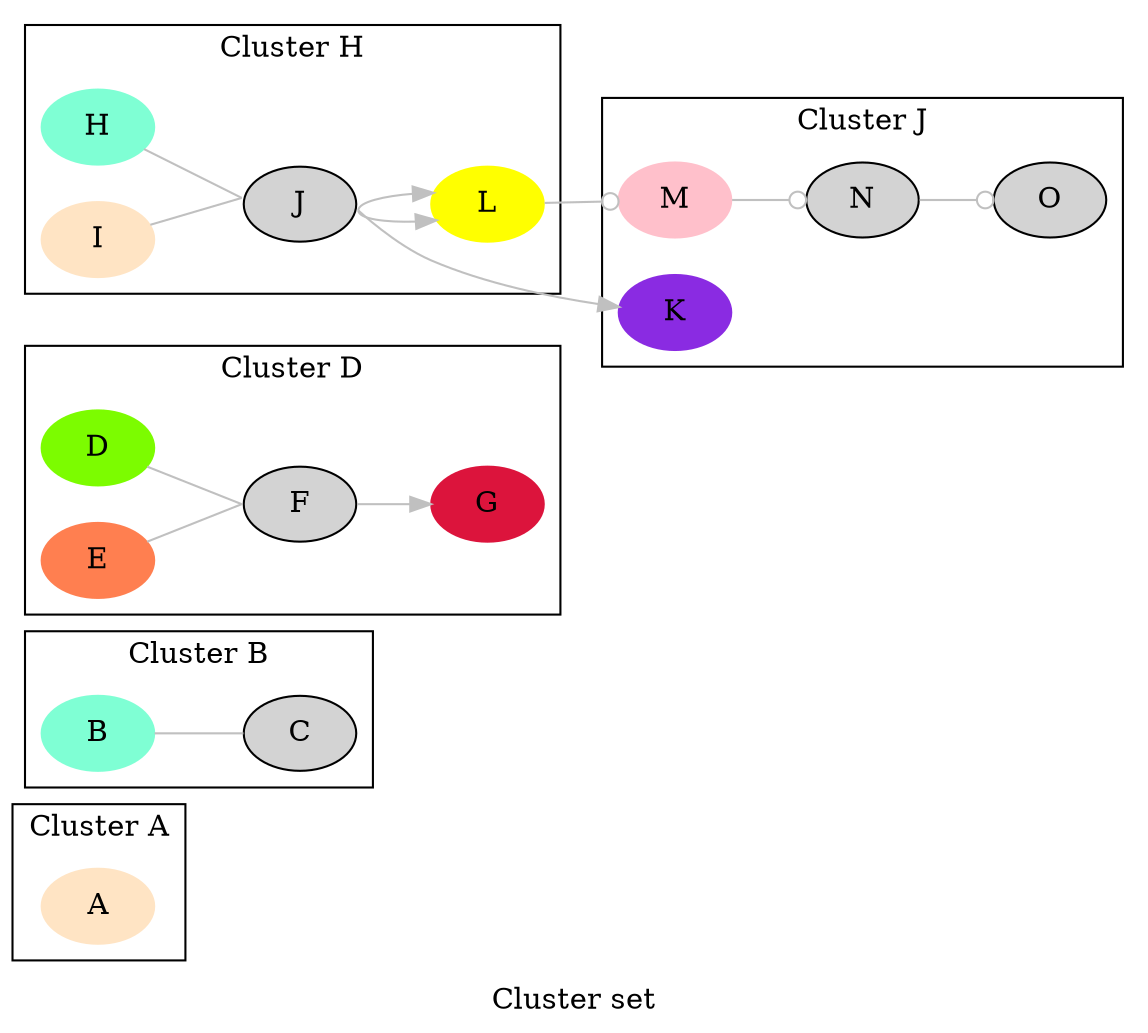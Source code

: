 digraph Perl
{
graph [ label="Cluster set" rankdir="LR" ]

subgraph "cluster A"
{
graph [ label="Cluster A" rankdir="LR" ]

"A" [ color="bisque" shape="oval" style="filled" ]
}

subgraph "cluster B"
{
graph [ label="Cluster B" rankdir="LR" ]

"B" [ color="aquamarine" shape="oval" style="filled" ]
"C" [ shape="oval" style="filled" ]
"B" -> "C" [ arrowhead="none" color="grey" label="" samehead="1" ]
}

subgraph "cluster D"
{
graph [ label="Cluster D" rankdir="LR" ]

"D" [ color="lawngreen" shape="oval" style="filled" ]
"F" [ shape="oval" style="filled" ]
"D" -> "F" [ arrowhead="none" color="grey" label="" samehead="1" ]
"E" [ color="coral" shape="oval" style="filled" ]
"F" [ shape="oval" style="filled" ]
"E" -> "F" [ arrowhead="none" color="grey" label="" samehead="1" ]
"F" [ shape="oval" style="filled" ]
"G" [ color="crimson" shape="oval" style="filled" ]
"F" -> "G" [ color="grey" label="" sametail="1" ]
}

subgraph "cluster H"
{
graph [ label="Cluster H" rankdir="LR" ]

"H" [ color="aquamarine" shape="oval" style="filled" ]
"J" [ shape="oval" style="filled" ]
"H" -> "J" [ arrowhead="none" color="grey" label="" samehead="1" ]
"I" [ color="bisque" shape="oval" style="filled" ]
"J" [ shape="oval" style="filled" ]
"I" -> "J" [ arrowhead="none" color="grey" label="" samehead="1" ]
"J" [ shape="oval" style="filled" ]
"L" [ color="yellow" shape="oval" style="filled" ]
"J" -> "L" [ color="grey" label="" sametail="1" ]
}

subgraph "cluster J"
{
graph [ label="Cluster J" rankdir="LR" ]

"J" [ shape="oval" style="filled" ]
"K" [ color="blueviolet" shape="oval" style="filled" ]
"J" -> "K" [ color="grey" label="" sametail="1" ]
}

subgraph "cluster J"
{
graph [ label="Cluster J" rankdir="LR" ]

"J" [ shape="oval" style="filled" ]
"L" [ color="yellow" shape="oval" style="filled" ]
"J" -> "L" [ color="grey" label="" sametail="1" ]
"L" [ color="yellow" shape="oval" style="filled" ]
"M" [ color="pink" shape="oval" style="filled" ]
"L" -> "M" [ arrowhead="odot" color="grey" label="" ]
"M" [ color="pink" shape="oval" style="filled" ]
"N" [ shape="oval" style="filled" ]
"M" -> "N" [ arrowhead="odot" color="grey" label="" ]
"N" [ shape="oval" style="filled" ]
"O" [ shape="oval" style="filled" ]
"N" -> "O" [ arrowhead="odot" color="grey" label="" ]
}
}
